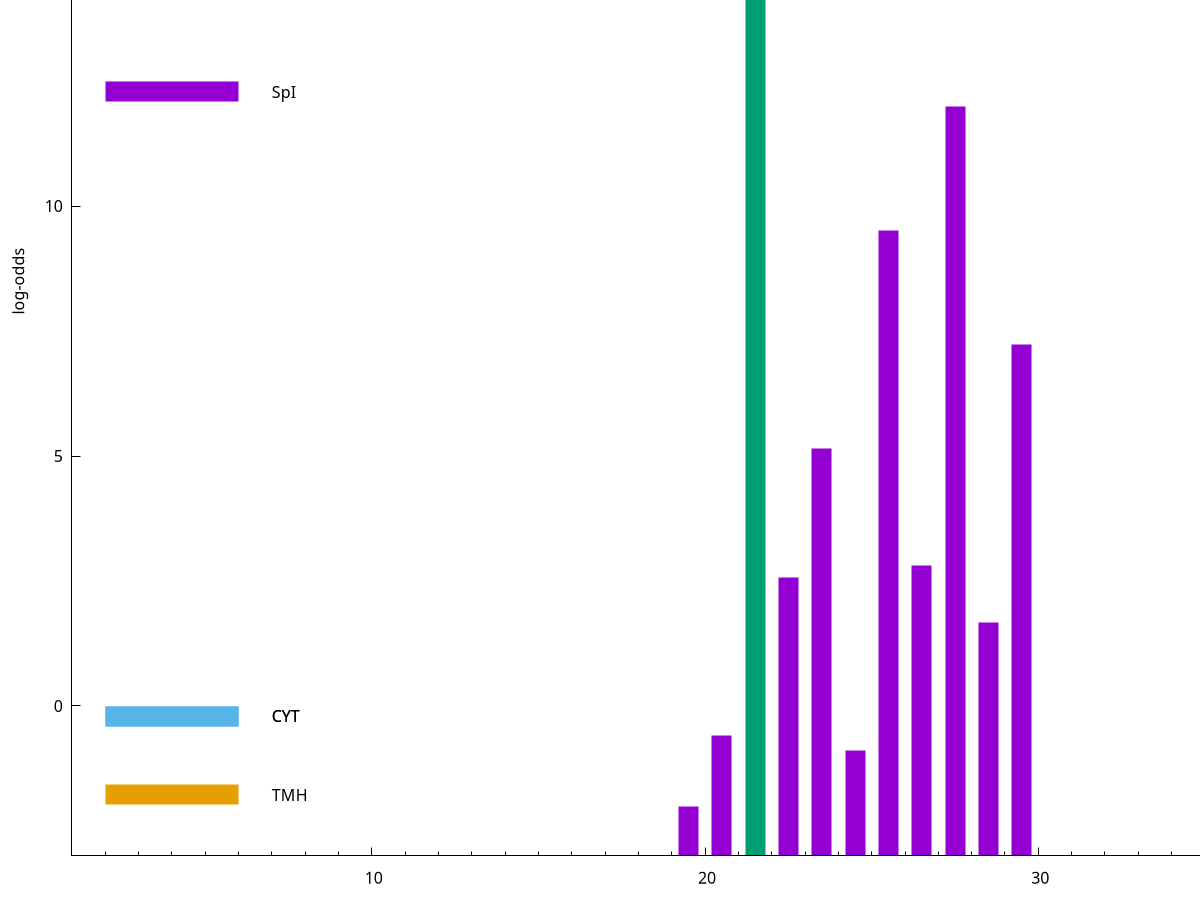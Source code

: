 set title "LipoP predictions for SRR5666568.gff"
set size 2., 1.4
set xrange [1:70] 
set mxtics 10
set yrange [-3:20]
set y2range [0:23]
set ylabel "log-odds"
set term postscript eps color solid "Helvetica" 30
set output "SRR5666568.gff293.eps"
set arrow from 2,15.9964 to 6,15.9964 nohead lt 2 lw 20
set label "SpII" at 7,15.9964
set arrow from 2,12.284 to 6,12.284 nohead lt 1 lw 20
set label "SpI" at 7,12.284
set arrow from 2,-0.200913 to 6,-0.200913 nohead lt 3 lw 20
set label "CYT" at 7,-0.200913
set arrow from 2,-0.200913 to 6,-0.200913 nohead lt 3 lw 20
set label "CYT" at 7,-0.200913
set arrow from 2,-1.78041 to 6,-1.78041 nohead lt 4 lw 20
set label "TMH" at 7,-1.78041
set arrow from 2,15.9964 to 6,15.9964 nohead lt 2 lw 20
set label "SpII" at 7,15.9964
# NOTE: The scores below are the log-odds scores with the threshold
# NOTE: subtracted (a hack to make gnuplot make the histogram all
# NOTE: look nice).
plot "-" axes x1y2 title "" with impulses lt 2 lw 20, "-" axes x1y2 title "" with impulses lt 1 lw 20
21.500000 18.996400
e
27.500000 14.986200
25.500000 12.503920
29.500000 10.238660
23.500000 8.151180
26.500000 5.806560
22.500000 5.572740
28.500000 4.661840
20.500000 2.411960
24.500000 2.114340
19.500000 0.996160
e
exit
